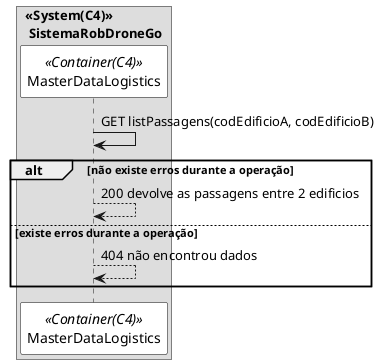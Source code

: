 @startuml getPackagingSD

skinparam sequence {
ParticipantBorderColor black
ParticipantBackgroundColor white
}

box "<<System(C4)>>\n SistemaRobDroneGo"
participant MasterDataLogistics as mdl <<Container(C4)>>
mdl -> mdl: GET listPassagens(codEdificioA, codEdificioB)
alt não existe erros durante a operação
mdl --> mdl: 200 devolve as passagens entre 2 edificios
else existe erros durante a operação
mdl --> mdl: 404 não encontrou dados
end 

end box

@enduml